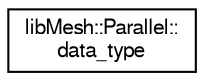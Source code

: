 digraph "Graphical Class Hierarchy"
{
  edge [fontname="FreeSans",fontsize="10",labelfontname="FreeSans",labelfontsize="10"];
  node [fontname="FreeSans",fontsize="10",shape=record];
  rankdir="LR";
  Node1 [label="libMesh::Parallel::\ldata_type",height=0.2,width=0.4,color="black", fillcolor="white", style="filled",URL="$structlibMesh_1_1Parallel_1_1data__type.html"];
}
